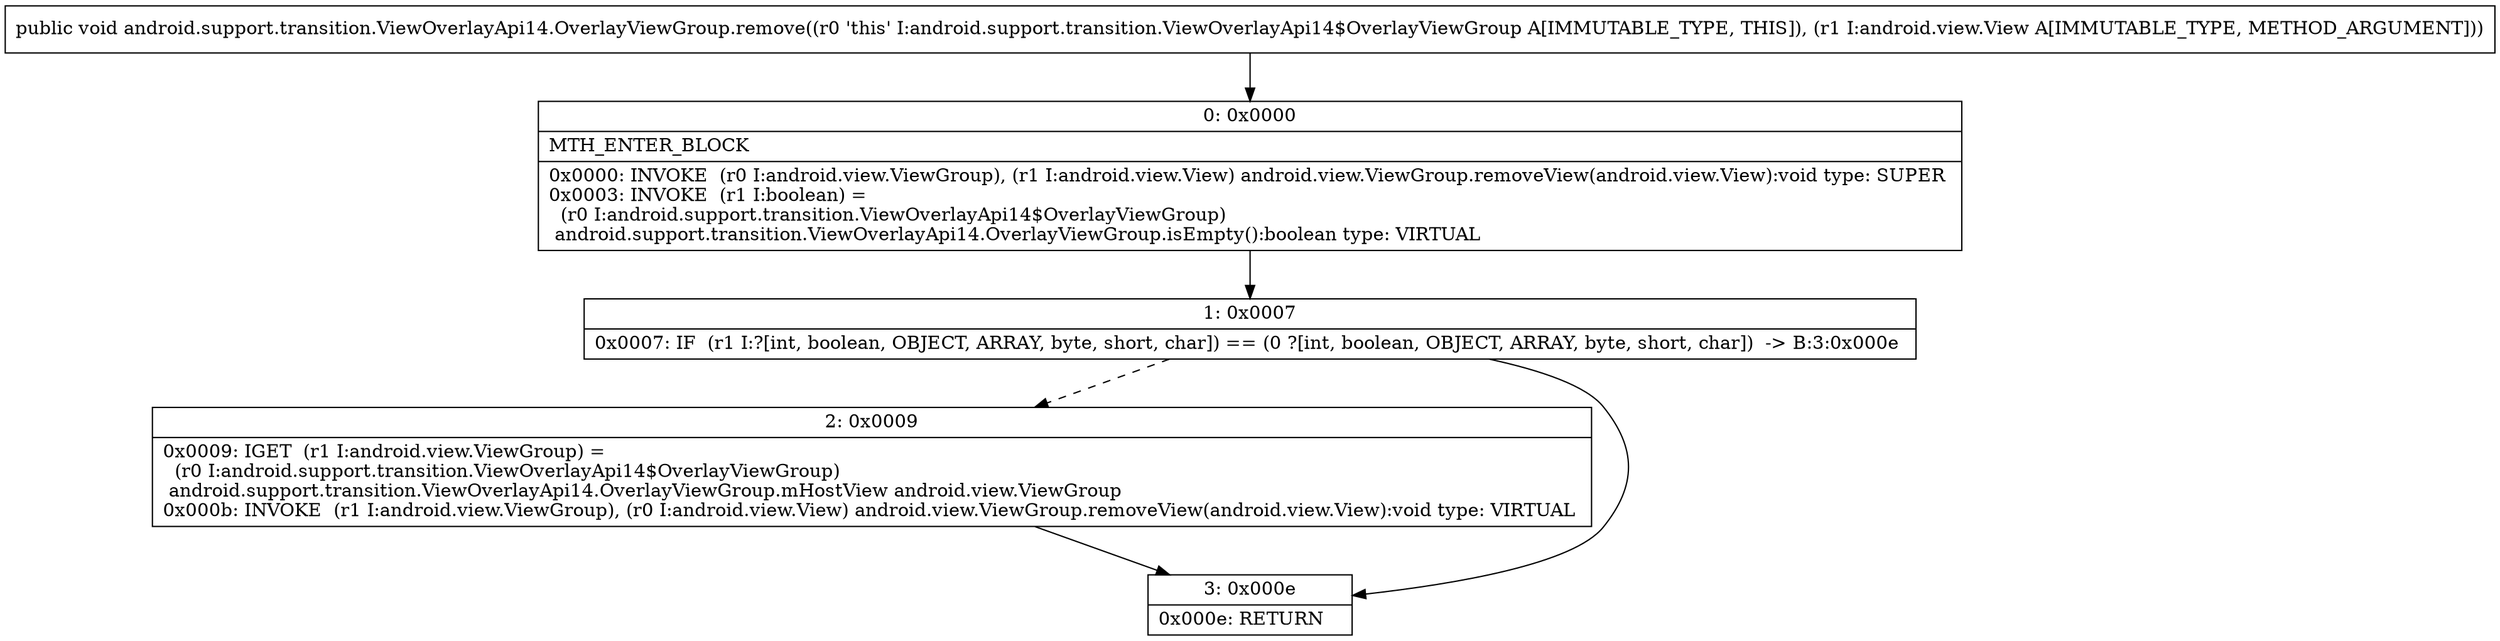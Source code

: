 digraph "CFG forandroid.support.transition.ViewOverlayApi14.OverlayViewGroup.remove(Landroid\/view\/View;)V" {
Node_0 [shape=record,label="{0\:\ 0x0000|MTH_ENTER_BLOCK\l|0x0000: INVOKE  (r0 I:android.view.ViewGroup), (r1 I:android.view.View) android.view.ViewGroup.removeView(android.view.View):void type: SUPER \l0x0003: INVOKE  (r1 I:boolean) = \l  (r0 I:android.support.transition.ViewOverlayApi14$OverlayViewGroup)\l android.support.transition.ViewOverlayApi14.OverlayViewGroup.isEmpty():boolean type: VIRTUAL \l}"];
Node_1 [shape=record,label="{1\:\ 0x0007|0x0007: IF  (r1 I:?[int, boolean, OBJECT, ARRAY, byte, short, char]) == (0 ?[int, boolean, OBJECT, ARRAY, byte, short, char])  \-\> B:3:0x000e \l}"];
Node_2 [shape=record,label="{2\:\ 0x0009|0x0009: IGET  (r1 I:android.view.ViewGroup) = \l  (r0 I:android.support.transition.ViewOverlayApi14$OverlayViewGroup)\l android.support.transition.ViewOverlayApi14.OverlayViewGroup.mHostView android.view.ViewGroup \l0x000b: INVOKE  (r1 I:android.view.ViewGroup), (r0 I:android.view.View) android.view.ViewGroup.removeView(android.view.View):void type: VIRTUAL \l}"];
Node_3 [shape=record,label="{3\:\ 0x000e|0x000e: RETURN   \l}"];
MethodNode[shape=record,label="{public void android.support.transition.ViewOverlayApi14.OverlayViewGroup.remove((r0 'this' I:android.support.transition.ViewOverlayApi14$OverlayViewGroup A[IMMUTABLE_TYPE, THIS]), (r1 I:android.view.View A[IMMUTABLE_TYPE, METHOD_ARGUMENT])) }"];
MethodNode -> Node_0;
Node_0 -> Node_1;
Node_1 -> Node_2[style=dashed];
Node_1 -> Node_3;
Node_2 -> Node_3;
}

